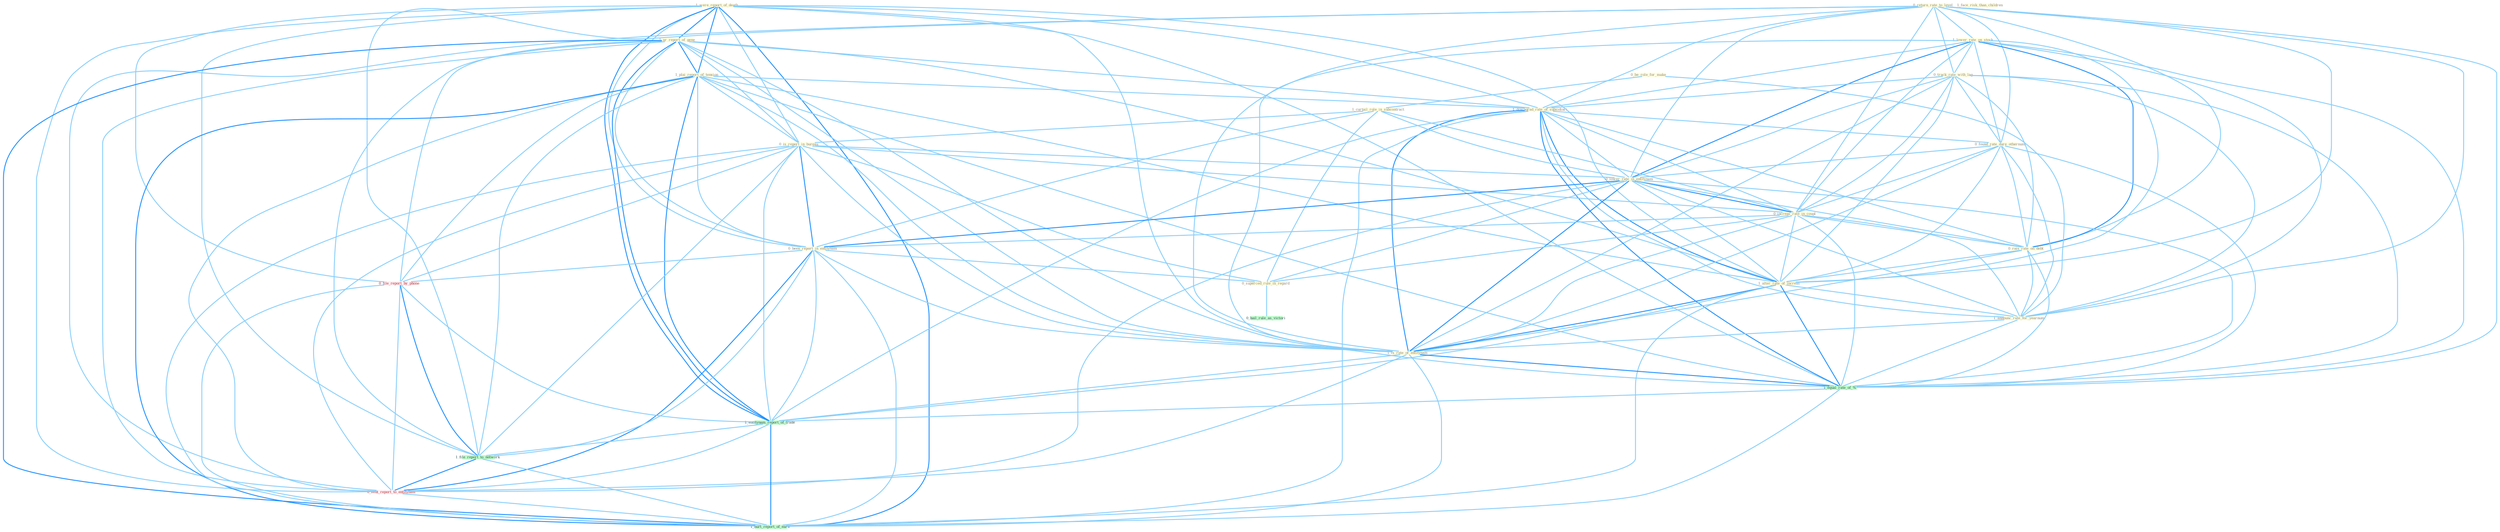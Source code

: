 Graph G{ 
    node
    [shape=polygon,style=filled,width=.5,height=.06,color="#BDFCC9",fixedsize=true,fontsize=4,
    fontcolor="#2f4f4f"];
    {node
    [color="#ffffe0", fontcolor="#8b7d6b"] "1_were_report_of_death " "0_return_rate_to_level " "1_lower_rate_on_stock " "1_ar_report_of_gene " "1_plai_report_of_tension " "0_track_rate_with_lag " "1_downgrad_rate_of_subsidiari " "0_be_role_for_make " "1_curtail_role_in_subcontract " "0_is_report_in_bureau " "0_found_rate_dure_othernum " "0_lower_rate_in_entitynam " "0_increas_rate_in_coupl " "0_rais_rate_on_debt " "0_been_report_in_entitynam " "1_alter_rate_of_increas " "1_announc_rate_for_yearnum " "1_face_risk_than_children " "1_is_rate_of_entitynam " "0_superced_rule_in_regard "}
{node [color="#fff0f5", fontcolor="#b22222"] "0_file_report_by_phone " "0_sent_report_to_entitynam "}
edge [color="#B0E2FF"];

	"1_were_report_of_death " -- "1_ar_report_of_gene " [w="2", color="#1e90ff" , len=0.8];
	"1_were_report_of_death " -- "1_plai_report_of_tension " [w="2", color="#1e90ff" , len=0.8];
	"1_were_report_of_death " -- "1_downgrad_rate_of_subsidiari " [w="1", color="#87cefa" ];
	"1_were_report_of_death " -- "0_is_report_in_bureau " [w="1", color="#87cefa" ];
	"1_were_report_of_death " -- "0_been_report_in_entitynam " [w="1", color="#87cefa" ];
	"1_were_report_of_death " -- "1_alter_rate_of_increas " [w="1", color="#87cefa" ];
	"1_were_report_of_death " -- "1_is_rate_of_entitynam " [w="1", color="#87cefa" ];
	"1_were_report_of_death " -- "0_file_report_by_phone " [w="1", color="#87cefa" ];
	"1_were_report_of_death " -- "1_equal_rate_of_% " [w="1", color="#87cefa" ];
	"1_were_report_of_death " -- "1_entitynam_report_of_trade " [w="2", color="#1e90ff" , len=0.8];
	"1_were_report_of_death " -- "1_file_report_to_network " [w="1", color="#87cefa" ];
	"1_were_report_of_death " -- "0_sent_report_to_entitynam " [w="1", color="#87cefa" ];
	"1_were_report_of_death " -- "1_hurt_report_of_earn " [w="2", color="#1e90ff" , len=0.8];
	"0_return_rate_to_level " -- "1_lower_rate_on_stock " [w="1", color="#87cefa" ];
	"0_return_rate_to_level " -- "0_track_rate_with_lag " [w="1", color="#87cefa" ];
	"0_return_rate_to_level " -- "1_downgrad_rate_of_subsidiari " [w="1", color="#87cefa" ];
	"0_return_rate_to_level " -- "0_found_rate_dure_othernum " [w="1", color="#87cefa" ];
	"0_return_rate_to_level " -- "0_lower_rate_in_entitynam " [w="1", color="#87cefa" ];
	"0_return_rate_to_level " -- "0_increas_rate_in_coupl " [w="1", color="#87cefa" ];
	"0_return_rate_to_level " -- "0_rais_rate_on_debt " [w="1", color="#87cefa" ];
	"0_return_rate_to_level " -- "1_alter_rate_of_increas " [w="1", color="#87cefa" ];
	"0_return_rate_to_level " -- "1_announc_rate_for_yearnum " [w="1", color="#87cefa" ];
	"0_return_rate_to_level " -- "1_is_rate_of_entitynam " [w="1", color="#87cefa" ];
	"0_return_rate_to_level " -- "1_equal_rate_of_% " [w="1", color="#87cefa" ];
	"0_return_rate_to_level " -- "1_file_report_to_network " [w="1", color="#87cefa" ];
	"0_return_rate_to_level " -- "0_sent_report_to_entitynam " [w="1", color="#87cefa" ];
	"1_lower_rate_on_stock " -- "0_track_rate_with_lag " [w="1", color="#87cefa" ];
	"1_lower_rate_on_stock " -- "1_downgrad_rate_of_subsidiari " [w="1", color="#87cefa" ];
	"1_lower_rate_on_stock " -- "0_found_rate_dure_othernum " [w="1", color="#87cefa" ];
	"1_lower_rate_on_stock " -- "0_lower_rate_in_entitynam " [w="2", color="#1e90ff" , len=0.8];
	"1_lower_rate_on_stock " -- "0_increas_rate_in_coupl " [w="1", color="#87cefa" ];
	"1_lower_rate_on_stock " -- "0_rais_rate_on_debt " [w="2", color="#1e90ff" , len=0.8];
	"1_lower_rate_on_stock " -- "1_alter_rate_of_increas " [w="1", color="#87cefa" ];
	"1_lower_rate_on_stock " -- "1_announc_rate_for_yearnum " [w="1", color="#87cefa" ];
	"1_lower_rate_on_stock " -- "1_is_rate_of_entitynam " [w="1", color="#87cefa" ];
	"1_lower_rate_on_stock " -- "1_equal_rate_of_% " [w="1", color="#87cefa" ];
	"1_ar_report_of_gene " -- "1_plai_report_of_tension " [w="2", color="#1e90ff" , len=0.8];
	"1_ar_report_of_gene " -- "1_downgrad_rate_of_subsidiari " [w="1", color="#87cefa" ];
	"1_ar_report_of_gene " -- "0_is_report_in_bureau " [w="1", color="#87cefa" ];
	"1_ar_report_of_gene " -- "0_been_report_in_entitynam " [w="1", color="#87cefa" ];
	"1_ar_report_of_gene " -- "1_alter_rate_of_increas " [w="1", color="#87cefa" ];
	"1_ar_report_of_gene " -- "1_is_rate_of_entitynam " [w="1", color="#87cefa" ];
	"1_ar_report_of_gene " -- "0_file_report_by_phone " [w="1", color="#87cefa" ];
	"1_ar_report_of_gene " -- "1_equal_rate_of_% " [w="1", color="#87cefa" ];
	"1_ar_report_of_gene " -- "1_entitynam_report_of_trade " [w="2", color="#1e90ff" , len=0.8];
	"1_ar_report_of_gene " -- "1_file_report_to_network " [w="1", color="#87cefa" ];
	"1_ar_report_of_gene " -- "0_sent_report_to_entitynam " [w="1", color="#87cefa" ];
	"1_ar_report_of_gene " -- "1_hurt_report_of_earn " [w="2", color="#1e90ff" , len=0.8];
	"1_plai_report_of_tension " -- "1_downgrad_rate_of_subsidiari " [w="1", color="#87cefa" ];
	"1_plai_report_of_tension " -- "0_is_report_in_bureau " [w="1", color="#87cefa" ];
	"1_plai_report_of_tension " -- "0_been_report_in_entitynam " [w="1", color="#87cefa" ];
	"1_plai_report_of_tension " -- "1_alter_rate_of_increas " [w="1", color="#87cefa" ];
	"1_plai_report_of_tension " -- "1_is_rate_of_entitynam " [w="1", color="#87cefa" ];
	"1_plai_report_of_tension " -- "0_file_report_by_phone " [w="1", color="#87cefa" ];
	"1_plai_report_of_tension " -- "1_equal_rate_of_% " [w="1", color="#87cefa" ];
	"1_plai_report_of_tension " -- "1_entitynam_report_of_trade " [w="2", color="#1e90ff" , len=0.8];
	"1_plai_report_of_tension " -- "1_file_report_to_network " [w="1", color="#87cefa" ];
	"1_plai_report_of_tension " -- "0_sent_report_to_entitynam " [w="1", color="#87cefa" ];
	"1_plai_report_of_tension " -- "1_hurt_report_of_earn " [w="2", color="#1e90ff" , len=0.8];
	"0_track_rate_with_lag " -- "1_downgrad_rate_of_subsidiari " [w="1", color="#87cefa" ];
	"0_track_rate_with_lag " -- "0_found_rate_dure_othernum " [w="1", color="#87cefa" ];
	"0_track_rate_with_lag " -- "0_lower_rate_in_entitynam " [w="1", color="#87cefa" ];
	"0_track_rate_with_lag " -- "0_increas_rate_in_coupl " [w="1", color="#87cefa" ];
	"0_track_rate_with_lag " -- "0_rais_rate_on_debt " [w="1", color="#87cefa" ];
	"0_track_rate_with_lag " -- "1_alter_rate_of_increas " [w="1", color="#87cefa" ];
	"0_track_rate_with_lag " -- "1_announc_rate_for_yearnum " [w="1", color="#87cefa" ];
	"0_track_rate_with_lag " -- "1_is_rate_of_entitynam " [w="1", color="#87cefa" ];
	"0_track_rate_with_lag " -- "1_equal_rate_of_% " [w="1", color="#87cefa" ];
	"1_downgrad_rate_of_subsidiari " -- "0_found_rate_dure_othernum " [w="1", color="#87cefa" ];
	"1_downgrad_rate_of_subsidiari " -- "0_lower_rate_in_entitynam " [w="1", color="#87cefa" ];
	"1_downgrad_rate_of_subsidiari " -- "0_increas_rate_in_coupl " [w="1", color="#87cefa" ];
	"1_downgrad_rate_of_subsidiari " -- "0_rais_rate_on_debt " [w="1", color="#87cefa" ];
	"1_downgrad_rate_of_subsidiari " -- "1_alter_rate_of_increas " [w="2", color="#1e90ff" , len=0.8];
	"1_downgrad_rate_of_subsidiari " -- "1_announc_rate_for_yearnum " [w="1", color="#87cefa" ];
	"1_downgrad_rate_of_subsidiari " -- "1_is_rate_of_entitynam " [w="2", color="#1e90ff" , len=0.8];
	"1_downgrad_rate_of_subsidiari " -- "1_equal_rate_of_% " [w="2", color="#1e90ff" , len=0.8];
	"1_downgrad_rate_of_subsidiari " -- "1_entitynam_report_of_trade " [w="1", color="#87cefa" ];
	"1_downgrad_rate_of_subsidiari " -- "1_hurt_report_of_earn " [w="1", color="#87cefa" ];
	"0_be_role_for_make " -- "1_curtail_role_in_subcontract " [w="1", color="#87cefa" ];
	"0_be_role_for_make " -- "1_announc_rate_for_yearnum " [w="1", color="#87cefa" ];
	"1_curtail_role_in_subcontract " -- "0_is_report_in_bureau " [w="1", color="#87cefa" ];
	"1_curtail_role_in_subcontract " -- "0_lower_rate_in_entitynam " [w="1", color="#87cefa" ];
	"1_curtail_role_in_subcontract " -- "0_increas_rate_in_coupl " [w="1", color="#87cefa" ];
	"1_curtail_role_in_subcontract " -- "0_been_report_in_entitynam " [w="1", color="#87cefa" ];
	"1_curtail_role_in_subcontract " -- "0_superced_rule_in_regard " [w="1", color="#87cefa" ];
	"0_is_report_in_bureau " -- "0_lower_rate_in_entitynam " [w="1", color="#87cefa" ];
	"0_is_report_in_bureau " -- "0_increas_rate_in_coupl " [w="1", color="#87cefa" ];
	"0_is_report_in_bureau " -- "0_been_report_in_entitynam " [w="2", color="#1e90ff" , len=0.8];
	"0_is_report_in_bureau " -- "1_is_rate_of_entitynam " [w="1", color="#87cefa" ];
	"0_is_report_in_bureau " -- "0_superced_rule_in_regard " [w="1", color="#87cefa" ];
	"0_is_report_in_bureau " -- "0_file_report_by_phone " [w="1", color="#87cefa" ];
	"0_is_report_in_bureau " -- "1_entitynam_report_of_trade " [w="1", color="#87cefa" ];
	"0_is_report_in_bureau " -- "1_file_report_to_network " [w="1", color="#87cefa" ];
	"0_is_report_in_bureau " -- "0_sent_report_to_entitynam " [w="1", color="#87cefa" ];
	"0_is_report_in_bureau " -- "1_hurt_report_of_earn " [w="1", color="#87cefa" ];
	"0_found_rate_dure_othernum " -- "0_lower_rate_in_entitynam " [w="1", color="#87cefa" ];
	"0_found_rate_dure_othernum " -- "0_increas_rate_in_coupl " [w="1", color="#87cefa" ];
	"0_found_rate_dure_othernum " -- "0_rais_rate_on_debt " [w="1", color="#87cefa" ];
	"0_found_rate_dure_othernum " -- "1_alter_rate_of_increas " [w="1", color="#87cefa" ];
	"0_found_rate_dure_othernum " -- "1_announc_rate_for_yearnum " [w="1", color="#87cefa" ];
	"0_found_rate_dure_othernum " -- "1_is_rate_of_entitynam " [w="1", color="#87cefa" ];
	"0_found_rate_dure_othernum " -- "1_equal_rate_of_% " [w="1", color="#87cefa" ];
	"0_lower_rate_in_entitynam " -- "0_increas_rate_in_coupl " [w="2", color="#1e90ff" , len=0.8];
	"0_lower_rate_in_entitynam " -- "0_rais_rate_on_debt " [w="1", color="#87cefa" ];
	"0_lower_rate_in_entitynam " -- "0_been_report_in_entitynam " [w="2", color="#1e90ff" , len=0.8];
	"0_lower_rate_in_entitynam " -- "1_alter_rate_of_increas " [w="1", color="#87cefa" ];
	"0_lower_rate_in_entitynam " -- "1_announc_rate_for_yearnum " [w="1", color="#87cefa" ];
	"0_lower_rate_in_entitynam " -- "1_is_rate_of_entitynam " [w="2", color="#1e90ff" , len=0.8];
	"0_lower_rate_in_entitynam " -- "0_superced_rule_in_regard " [w="1", color="#87cefa" ];
	"0_lower_rate_in_entitynam " -- "1_equal_rate_of_% " [w="1", color="#87cefa" ];
	"0_lower_rate_in_entitynam " -- "0_sent_report_to_entitynam " [w="1", color="#87cefa" ];
	"0_increas_rate_in_coupl " -- "0_rais_rate_on_debt " [w="1", color="#87cefa" ];
	"0_increas_rate_in_coupl " -- "0_been_report_in_entitynam " [w="1", color="#87cefa" ];
	"0_increas_rate_in_coupl " -- "1_alter_rate_of_increas " [w="1", color="#87cefa" ];
	"0_increas_rate_in_coupl " -- "1_announc_rate_for_yearnum " [w="1", color="#87cefa" ];
	"0_increas_rate_in_coupl " -- "1_is_rate_of_entitynam " [w="1", color="#87cefa" ];
	"0_increas_rate_in_coupl " -- "0_superced_rule_in_regard " [w="1", color="#87cefa" ];
	"0_increas_rate_in_coupl " -- "1_equal_rate_of_% " [w="1", color="#87cefa" ];
	"0_rais_rate_on_debt " -- "1_alter_rate_of_increas " [w="1", color="#87cefa" ];
	"0_rais_rate_on_debt " -- "1_announc_rate_for_yearnum " [w="1", color="#87cefa" ];
	"0_rais_rate_on_debt " -- "1_is_rate_of_entitynam " [w="1", color="#87cefa" ];
	"0_rais_rate_on_debt " -- "1_equal_rate_of_% " [w="1", color="#87cefa" ];
	"0_been_report_in_entitynam " -- "1_is_rate_of_entitynam " [w="1", color="#87cefa" ];
	"0_been_report_in_entitynam " -- "0_superced_rule_in_regard " [w="1", color="#87cefa" ];
	"0_been_report_in_entitynam " -- "0_file_report_by_phone " [w="1", color="#87cefa" ];
	"0_been_report_in_entitynam " -- "1_entitynam_report_of_trade " [w="1", color="#87cefa" ];
	"0_been_report_in_entitynam " -- "1_file_report_to_network " [w="1", color="#87cefa" ];
	"0_been_report_in_entitynam " -- "0_sent_report_to_entitynam " [w="2", color="#1e90ff" , len=0.8];
	"0_been_report_in_entitynam " -- "1_hurt_report_of_earn " [w="1", color="#87cefa" ];
	"1_alter_rate_of_increas " -- "1_announc_rate_for_yearnum " [w="1", color="#87cefa" ];
	"1_alter_rate_of_increas " -- "1_is_rate_of_entitynam " [w="2", color="#1e90ff" , len=0.8];
	"1_alter_rate_of_increas " -- "1_equal_rate_of_% " [w="2", color="#1e90ff" , len=0.8];
	"1_alter_rate_of_increas " -- "1_entitynam_report_of_trade " [w="1", color="#87cefa" ];
	"1_alter_rate_of_increas " -- "1_hurt_report_of_earn " [w="1", color="#87cefa" ];
	"1_announc_rate_for_yearnum " -- "1_is_rate_of_entitynam " [w="1", color="#87cefa" ];
	"1_announc_rate_for_yearnum " -- "1_equal_rate_of_% " [w="1", color="#87cefa" ];
	"1_is_rate_of_entitynam " -- "1_equal_rate_of_% " [w="2", color="#1e90ff" , len=0.8];
	"1_is_rate_of_entitynam " -- "1_entitynam_report_of_trade " [w="1", color="#87cefa" ];
	"1_is_rate_of_entitynam " -- "0_sent_report_to_entitynam " [w="1", color="#87cefa" ];
	"1_is_rate_of_entitynam " -- "1_hurt_report_of_earn " [w="1", color="#87cefa" ];
	"0_superced_rule_in_regard " -- "0_hail_rule_as_victori " [w="1", color="#87cefa" ];
	"0_file_report_by_phone " -- "1_entitynam_report_of_trade " [w="1", color="#87cefa" ];
	"0_file_report_by_phone " -- "1_file_report_to_network " [w="2", color="#1e90ff" , len=0.8];
	"0_file_report_by_phone " -- "0_sent_report_to_entitynam " [w="1", color="#87cefa" ];
	"0_file_report_by_phone " -- "1_hurt_report_of_earn " [w="1", color="#87cefa" ];
	"1_equal_rate_of_% " -- "1_entitynam_report_of_trade " [w="1", color="#87cefa" ];
	"1_equal_rate_of_% " -- "1_hurt_report_of_earn " [w="1", color="#87cefa" ];
	"1_entitynam_report_of_trade " -- "1_file_report_to_network " [w="1", color="#87cefa" ];
	"1_entitynam_report_of_trade " -- "0_sent_report_to_entitynam " [w="1", color="#87cefa" ];
	"1_entitynam_report_of_trade " -- "1_hurt_report_of_earn " [w="2", color="#1e90ff" , len=0.8];
	"1_file_report_to_network " -- "0_sent_report_to_entitynam " [w="2", color="#1e90ff" , len=0.8];
	"1_file_report_to_network " -- "1_hurt_report_of_earn " [w="1", color="#87cefa" ];
	"0_sent_report_to_entitynam " -- "1_hurt_report_of_earn " [w="1", color="#87cefa" ];
}